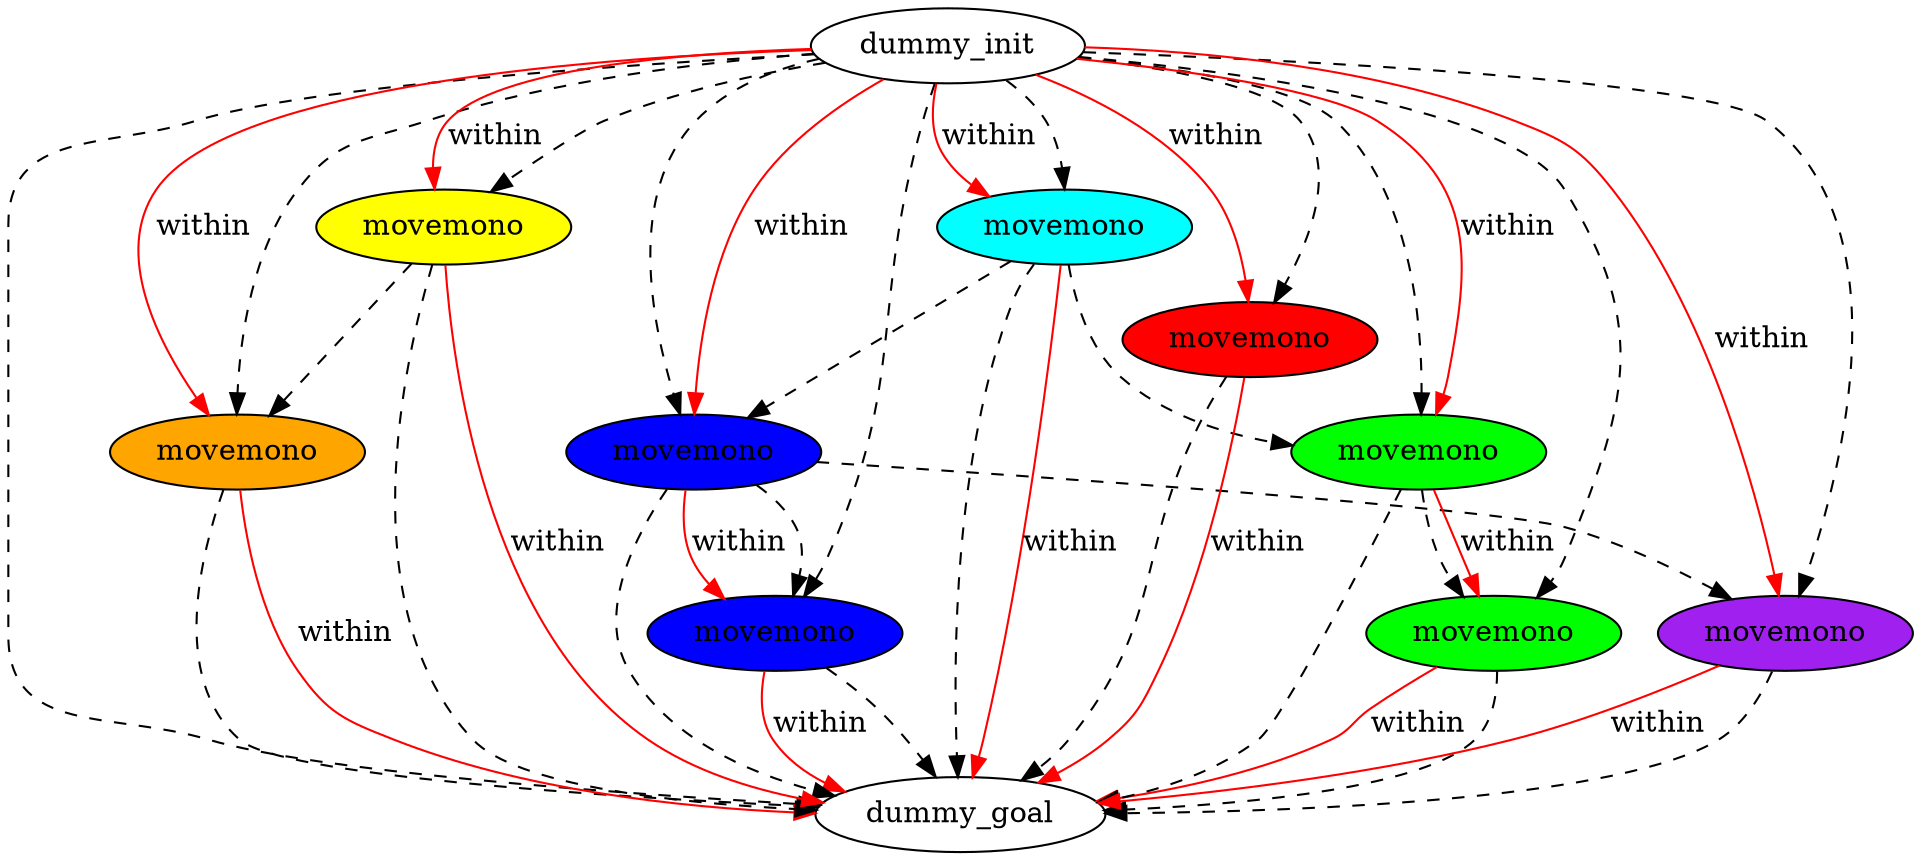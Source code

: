 digraph {
	"a6671338-a0c7-e3ee-383e-9791ba641798" [label=dummy_init fillcolor=white style=filled]
	"75afa5ef-e849-5f24-e050-77bdce4fd8a0" [label=dummy_goal fillcolor=white style=filled]
	"312b5084-8951-e4cd-6031-7a7436f5eec2" [label=movemono fillcolor=orange style=filled]
	"d92348e0-f604-bcc9-0016-1a5f89356c84" [label=movemono fillcolor=blue style=filled]
	"77d5831c-750d-a6eb-7e92-ecf4b06d7fdc" [label=movemono fillcolor=blue style=filled]
	"17e8418b-f4cb-5126-f5de-0c000e6573c1" [label=movemono fillcolor=cyan style=filled]
	"b2045737-59cf-5fdc-925a-7c021f6d95b6" [label=movemono fillcolor=red style=filled]
	"e2d6e351-9ea4-0224-274f-c8df212b43bc" [label=movemono fillcolor=yellow style=filled]
	"ab8867d5-f597-cb7e-2fbe-ad0a2b951746" [label=movemono fillcolor=green style=filled]
	"09ff70fa-534d-0657-de94-1d97c4fd1713" [label=movemono fillcolor=green style=filled]
	"efd83630-e75d-de7a-863b-c304cb2c8120" [label=movemono fillcolor=purple style=filled]
	"a6671338-a0c7-e3ee-383e-9791ba641798" -> "17e8418b-f4cb-5126-f5de-0c000e6573c1" [color=black style=dashed]
	"efd83630-e75d-de7a-863b-c304cb2c8120" -> "75afa5ef-e849-5f24-e050-77bdce4fd8a0" [color=black style=dashed]
	"a6671338-a0c7-e3ee-383e-9791ba641798" -> "75afa5ef-e849-5f24-e050-77bdce4fd8a0" [color=black style=dashed]
	"77d5831c-750d-a6eb-7e92-ecf4b06d7fdc" -> "d92348e0-f604-bcc9-0016-1a5f89356c84" [color=black style=dashed]
	"a6671338-a0c7-e3ee-383e-9791ba641798" -> "ab8867d5-f597-cb7e-2fbe-ad0a2b951746" [color=black style=dashed]
	"312b5084-8951-e4cd-6031-7a7436f5eec2" -> "75afa5ef-e849-5f24-e050-77bdce4fd8a0" [color=black style=dashed]
	"77d5831c-750d-a6eb-7e92-ecf4b06d7fdc" -> "efd83630-e75d-de7a-863b-c304cb2c8120" [color=black style=dashed]
	"a6671338-a0c7-e3ee-383e-9791ba641798" -> "09ff70fa-534d-0657-de94-1d97c4fd1713" [color=black style=dashed]
	"a6671338-a0c7-e3ee-383e-9791ba641798" -> "77d5831c-750d-a6eb-7e92-ecf4b06d7fdc" [color=black style=dashed]
	"d92348e0-f604-bcc9-0016-1a5f89356c84" -> "75afa5ef-e849-5f24-e050-77bdce4fd8a0" [color=black style=dashed]
	"a6671338-a0c7-e3ee-383e-9791ba641798" -> "b2045737-59cf-5fdc-925a-7c021f6d95b6" [color=black style=dashed]
	"e2d6e351-9ea4-0224-274f-c8df212b43bc" -> "75afa5ef-e849-5f24-e050-77bdce4fd8a0" [color=black style=dashed]
	"ab8867d5-f597-cb7e-2fbe-ad0a2b951746" -> "75afa5ef-e849-5f24-e050-77bdce4fd8a0" [color=black style=dashed]
	"a6671338-a0c7-e3ee-383e-9791ba641798" -> "efd83630-e75d-de7a-863b-c304cb2c8120" [color=black style=dashed]
	"a6671338-a0c7-e3ee-383e-9791ba641798" -> "312b5084-8951-e4cd-6031-7a7436f5eec2" [color=black style=dashed]
	"17e8418b-f4cb-5126-f5de-0c000e6573c1" -> "75afa5ef-e849-5f24-e050-77bdce4fd8a0" [color=black style=dashed]
	"a6671338-a0c7-e3ee-383e-9791ba641798" -> "e2d6e351-9ea4-0224-274f-c8df212b43bc" [color=black style=dashed]
	"b2045737-59cf-5fdc-925a-7c021f6d95b6" -> "75afa5ef-e849-5f24-e050-77bdce4fd8a0" [color=black style=dashed]
	"e2d6e351-9ea4-0224-274f-c8df212b43bc" -> "312b5084-8951-e4cd-6031-7a7436f5eec2" [color=black style=dashed]
	"17e8418b-f4cb-5126-f5de-0c000e6573c1" -> "77d5831c-750d-a6eb-7e92-ecf4b06d7fdc" [color=black style=dashed]
	"17e8418b-f4cb-5126-f5de-0c000e6573c1" -> "09ff70fa-534d-0657-de94-1d97c4fd1713" [color=black style=dashed]
	"09ff70fa-534d-0657-de94-1d97c4fd1713" -> "ab8867d5-f597-cb7e-2fbe-ad0a2b951746" [color=black style=dashed]
	"a6671338-a0c7-e3ee-383e-9791ba641798" -> "d92348e0-f604-bcc9-0016-1a5f89356c84" [color=black style=dashed]
	"77d5831c-750d-a6eb-7e92-ecf4b06d7fdc" -> "75afa5ef-e849-5f24-e050-77bdce4fd8a0" [color=black style=dashed]
	"09ff70fa-534d-0657-de94-1d97c4fd1713" -> "75afa5ef-e849-5f24-e050-77bdce4fd8a0" [color=black style=dashed]
	"a6671338-a0c7-e3ee-383e-9791ba641798" -> "77d5831c-750d-a6eb-7e92-ecf4b06d7fdc" [label=within color=red]
	"17e8418b-f4cb-5126-f5de-0c000e6573c1" -> "75afa5ef-e849-5f24-e050-77bdce4fd8a0" [label=within color=red]
	"ab8867d5-f597-cb7e-2fbe-ad0a2b951746" -> "75afa5ef-e849-5f24-e050-77bdce4fd8a0" [label=within color=red]
	"09ff70fa-534d-0657-de94-1d97c4fd1713" -> "ab8867d5-f597-cb7e-2fbe-ad0a2b951746" [label=within color=red]
	"77d5831c-750d-a6eb-7e92-ecf4b06d7fdc" -> "d92348e0-f604-bcc9-0016-1a5f89356c84" [label=within color=red]
	"e2d6e351-9ea4-0224-274f-c8df212b43bc" -> "75afa5ef-e849-5f24-e050-77bdce4fd8a0" [label=within color=red]
	"efd83630-e75d-de7a-863b-c304cb2c8120" -> "75afa5ef-e849-5f24-e050-77bdce4fd8a0" [label=within color=red]
	"a6671338-a0c7-e3ee-383e-9791ba641798" -> "17e8418b-f4cb-5126-f5de-0c000e6573c1" [label=within color=red]
	"b2045737-59cf-5fdc-925a-7c021f6d95b6" -> "75afa5ef-e849-5f24-e050-77bdce4fd8a0" [label=within color=red]
	"a6671338-a0c7-e3ee-383e-9791ba641798" -> "efd83630-e75d-de7a-863b-c304cb2c8120" [label=within color=red]
	"a6671338-a0c7-e3ee-383e-9791ba641798" -> "312b5084-8951-e4cd-6031-7a7436f5eec2" [label=within color=red]
	"a6671338-a0c7-e3ee-383e-9791ba641798" -> "b2045737-59cf-5fdc-925a-7c021f6d95b6" [label=within color=red]
	"a6671338-a0c7-e3ee-383e-9791ba641798" -> "e2d6e351-9ea4-0224-274f-c8df212b43bc" [label=within color=red]
	"312b5084-8951-e4cd-6031-7a7436f5eec2" -> "75afa5ef-e849-5f24-e050-77bdce4fd8a0" [label=within color=red]
	"a6671338-a0c7-e3ee-383e-9791ba641798" -> "09ff70fa-534d-0657-de94-1d97c4fd1713" [label=within color=red]
	"d92348e0-f604-bcc9-0016-1a5f89356c84" -> "75afa5ef-e849-5f24-e050-77bdce4fd8a0" [label=within color=red]
}
